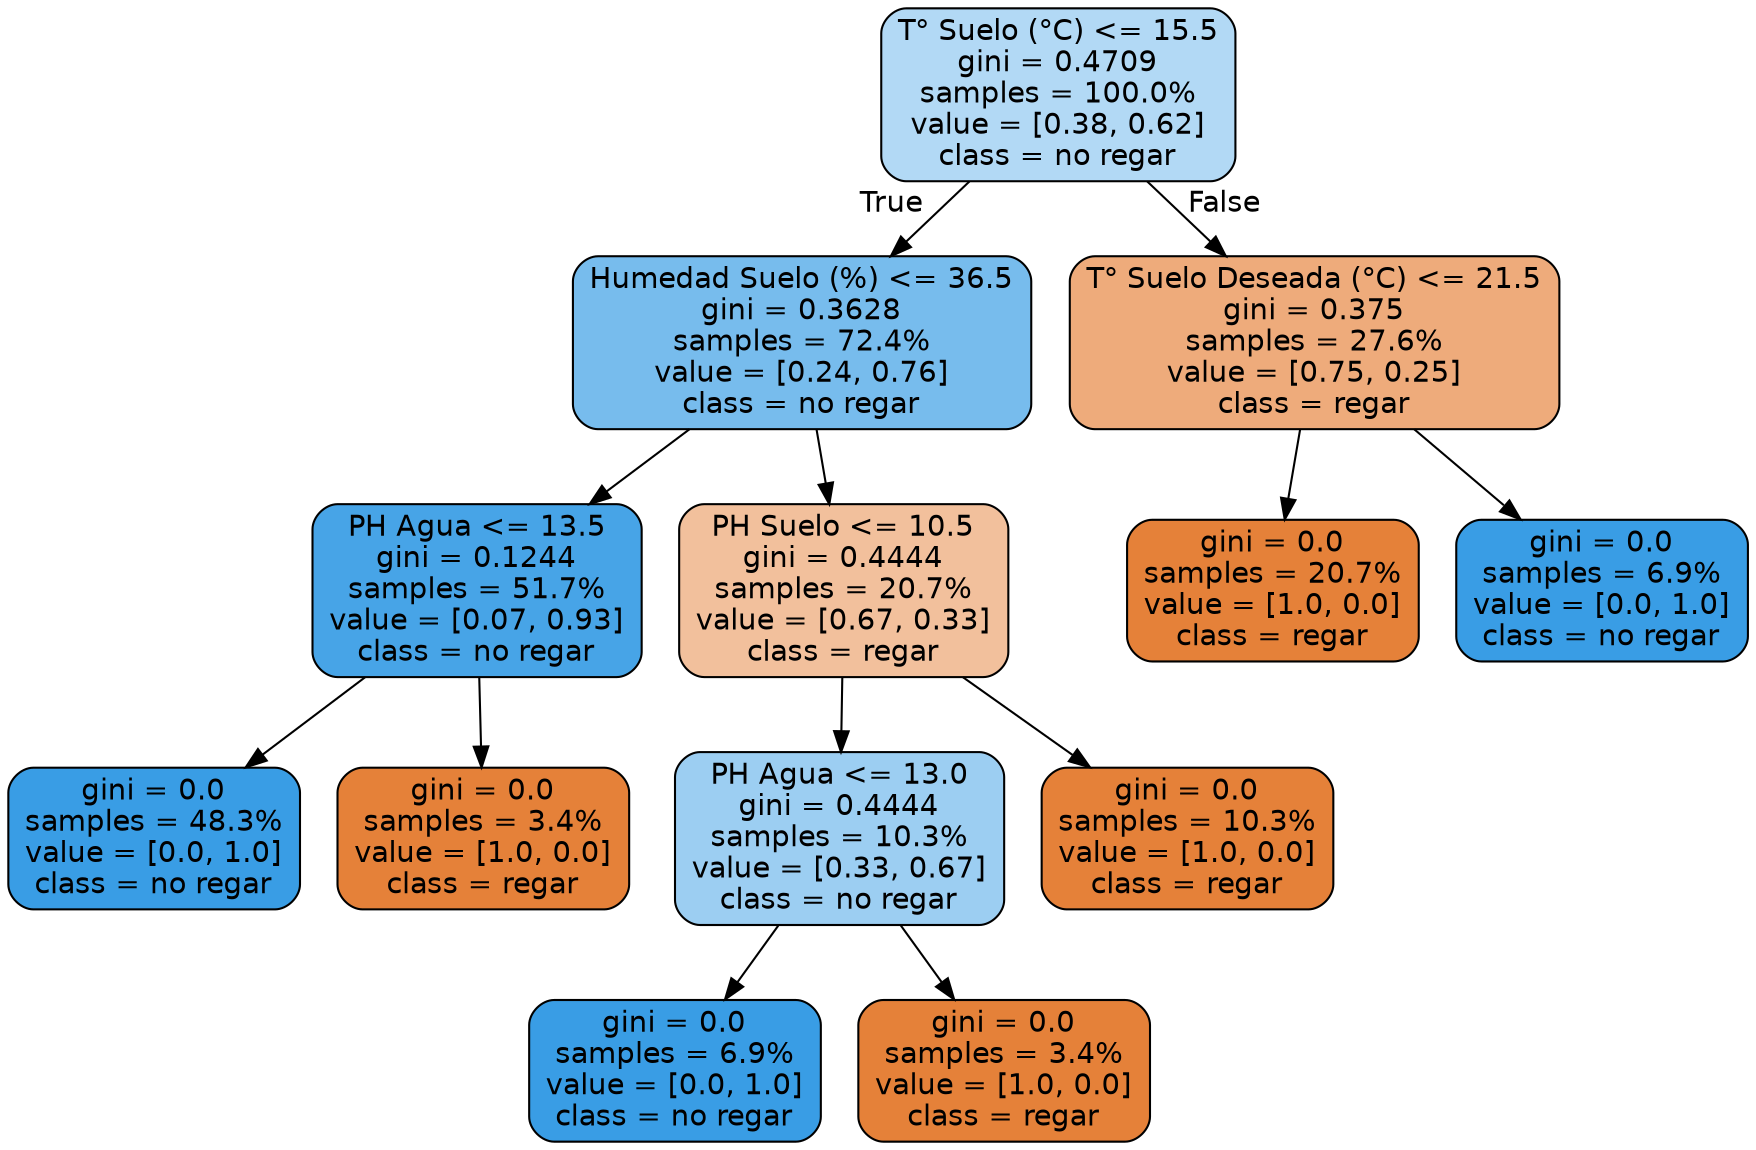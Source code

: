 digraph Tree {
node [shape=box, style="filled, rounded", color="black", fontname=helvetica] ;
edge [fontname=helvetica] ;
0 [label="T° Suelo (°C) <= 15.5\ngini = 0.4709\nsamples = 100.0%\nvalue = [0.38, 0.62]\nclass = no regar", fillcolor="#399de563"] ;
1 [label="Humedad Suelo (%) <= 36.5\ngini = 0.3628\nsamples = 72.4%\nvalue = [0.24, 0.76]\nclass = no regar", fillcolor="#399de5af"] ;
0 -> 1 [labeldistance=2.5, labelangle=45, headlabel="True"] ;
2 [label="PH Agua <= 13.5\ngini = 0.1244\nsamples = 51.7%\nvalue = [0.07, 0.93]\nclass = no regar", fillcolor="#399de5ed"] ;
1 -> 2 ;
3 [label="gini = 0.0\nsamples = 48.3%\nvalue = [0.0, 1.0]\nclass = no regar", fillcolor="#399de5ff"] ;
2 -> 3 ;
4 [label="gini = 0.0\nsamples = 3.4%\nvalue = [1.0, 0.0]\nclass = regar", fillcolor="#e58139ff"] ;
2 -> 4 ;
5 [label="PH Suelo <= 10.5\ngini = 0.4444\nsamples = 20.7%\nvalue = [0.67, 0.33]\nclass = regar", fillcolor="#e581397f"] ;
1 -> 5 ;
6 [label="PH Agua <= 13.0\ngini = 0.4444\nsamples = 10.3%\nvalue = [0.33, 0.67]\nclass = no regar", fillcolor="#399de57f"] ;
5 -> 6 ;
7 [label="gini = 0.0\nsamples = 6.9%\nvalue = [0.0, 1.0]\nclass = no regar", fillcolor="#399de5ff"] ;
6 -> 7 ;
8 [label="gini = 0.0\nsamples = 3.4%\nvalue = [1.0, 0.0]\nclass = regar", fillcolor="#e58139ff"] ;
6 -> 8 ;
9 [label="gini = 0.0\nsamples = 10.3%\nvalue = [1.0, 0.0]\nclass = regar", fillcolor="#e58139ff"] ;
5 -> 9 ;
10 [label="T° Suelo Deseada (°C) <= 21.5\ngini = 0.375\nsamples = 27.6%\nvalue = [0.75, 0.25]\nclass = regar", fillcolor="#e58139aa"] ;
0 -> 10 [labeldistance=2.5, labelangle=-45, headlabel="False"] ;
11 [label="gini = 0.0\nsamples = 20.7%\nvalue = [1.0, 0.0]\nclass = regar", fillcolor="#e58139ff"] ;
10 -> 11 ;
12 [label="gini = 0.0\nsamples = 6.9%\nvalue = [0.0, 1.0]\nclass = no regar", fillcolor="#399de5ff"] ;
10 -> 12 ;
}